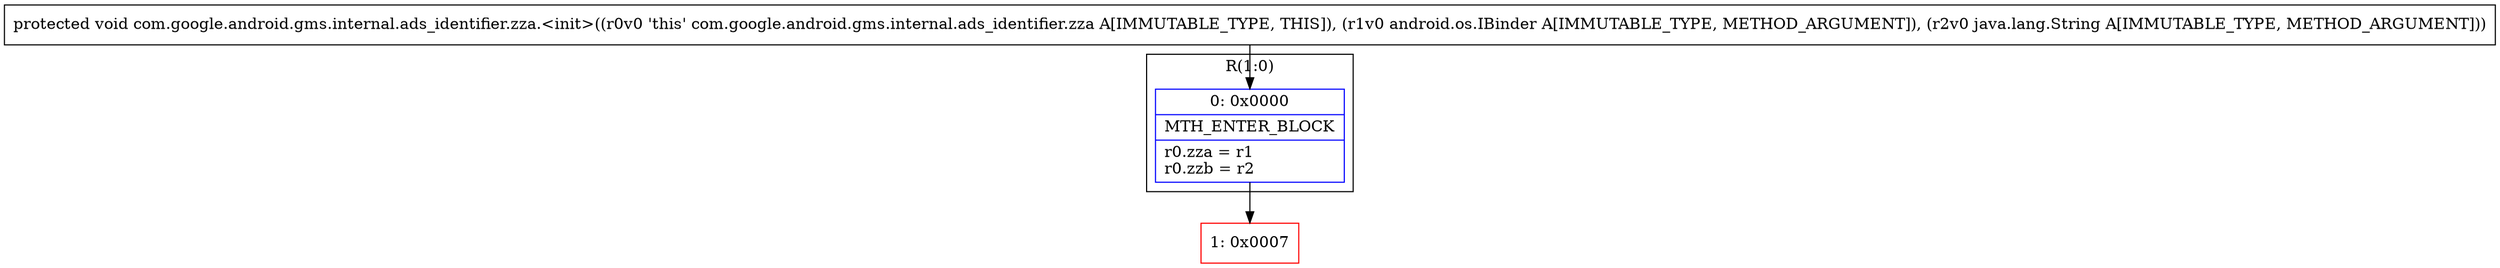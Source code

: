 digraph "CFG forcom.google.android.gms.internal.ads_identifier.zza.\<init\>(Landroid\/os\/IBinder;Ljava\/lang\/String;)V" {
subgraph cluster_Region_174307714 {
label = "R(1:0)";
node [shape=record,color=blue];
Node_0 [shape=record,label="{0\:\ 0x0000|MTH_ENTER_BLOCK\l|r0.zza = r1\lr0.zzb = r2\l}"];
}
Node_1 [shape=record,color=red,label="{1\:\ 0x0007}"];
MethodNode[shape=record,label="{protected void com.google.android.gms.internal.ads_identifier.zza.\<init\>((r0v0 'this' com.google.android.gms.internal.ads_identifier.zza A[IMMUTABLE_TYPE, THIS]), (r1v0 android.os.IBinder A[IMMUTABLE_TYPE, METHOD_ARGUMENT]), (r2v0 java.lang.String A[IMMUTABLE_TYPE, METHOD_ARGUMENT])) }"];
MethodNode -> Node_0;
Node_0 -> Node_1;
}

